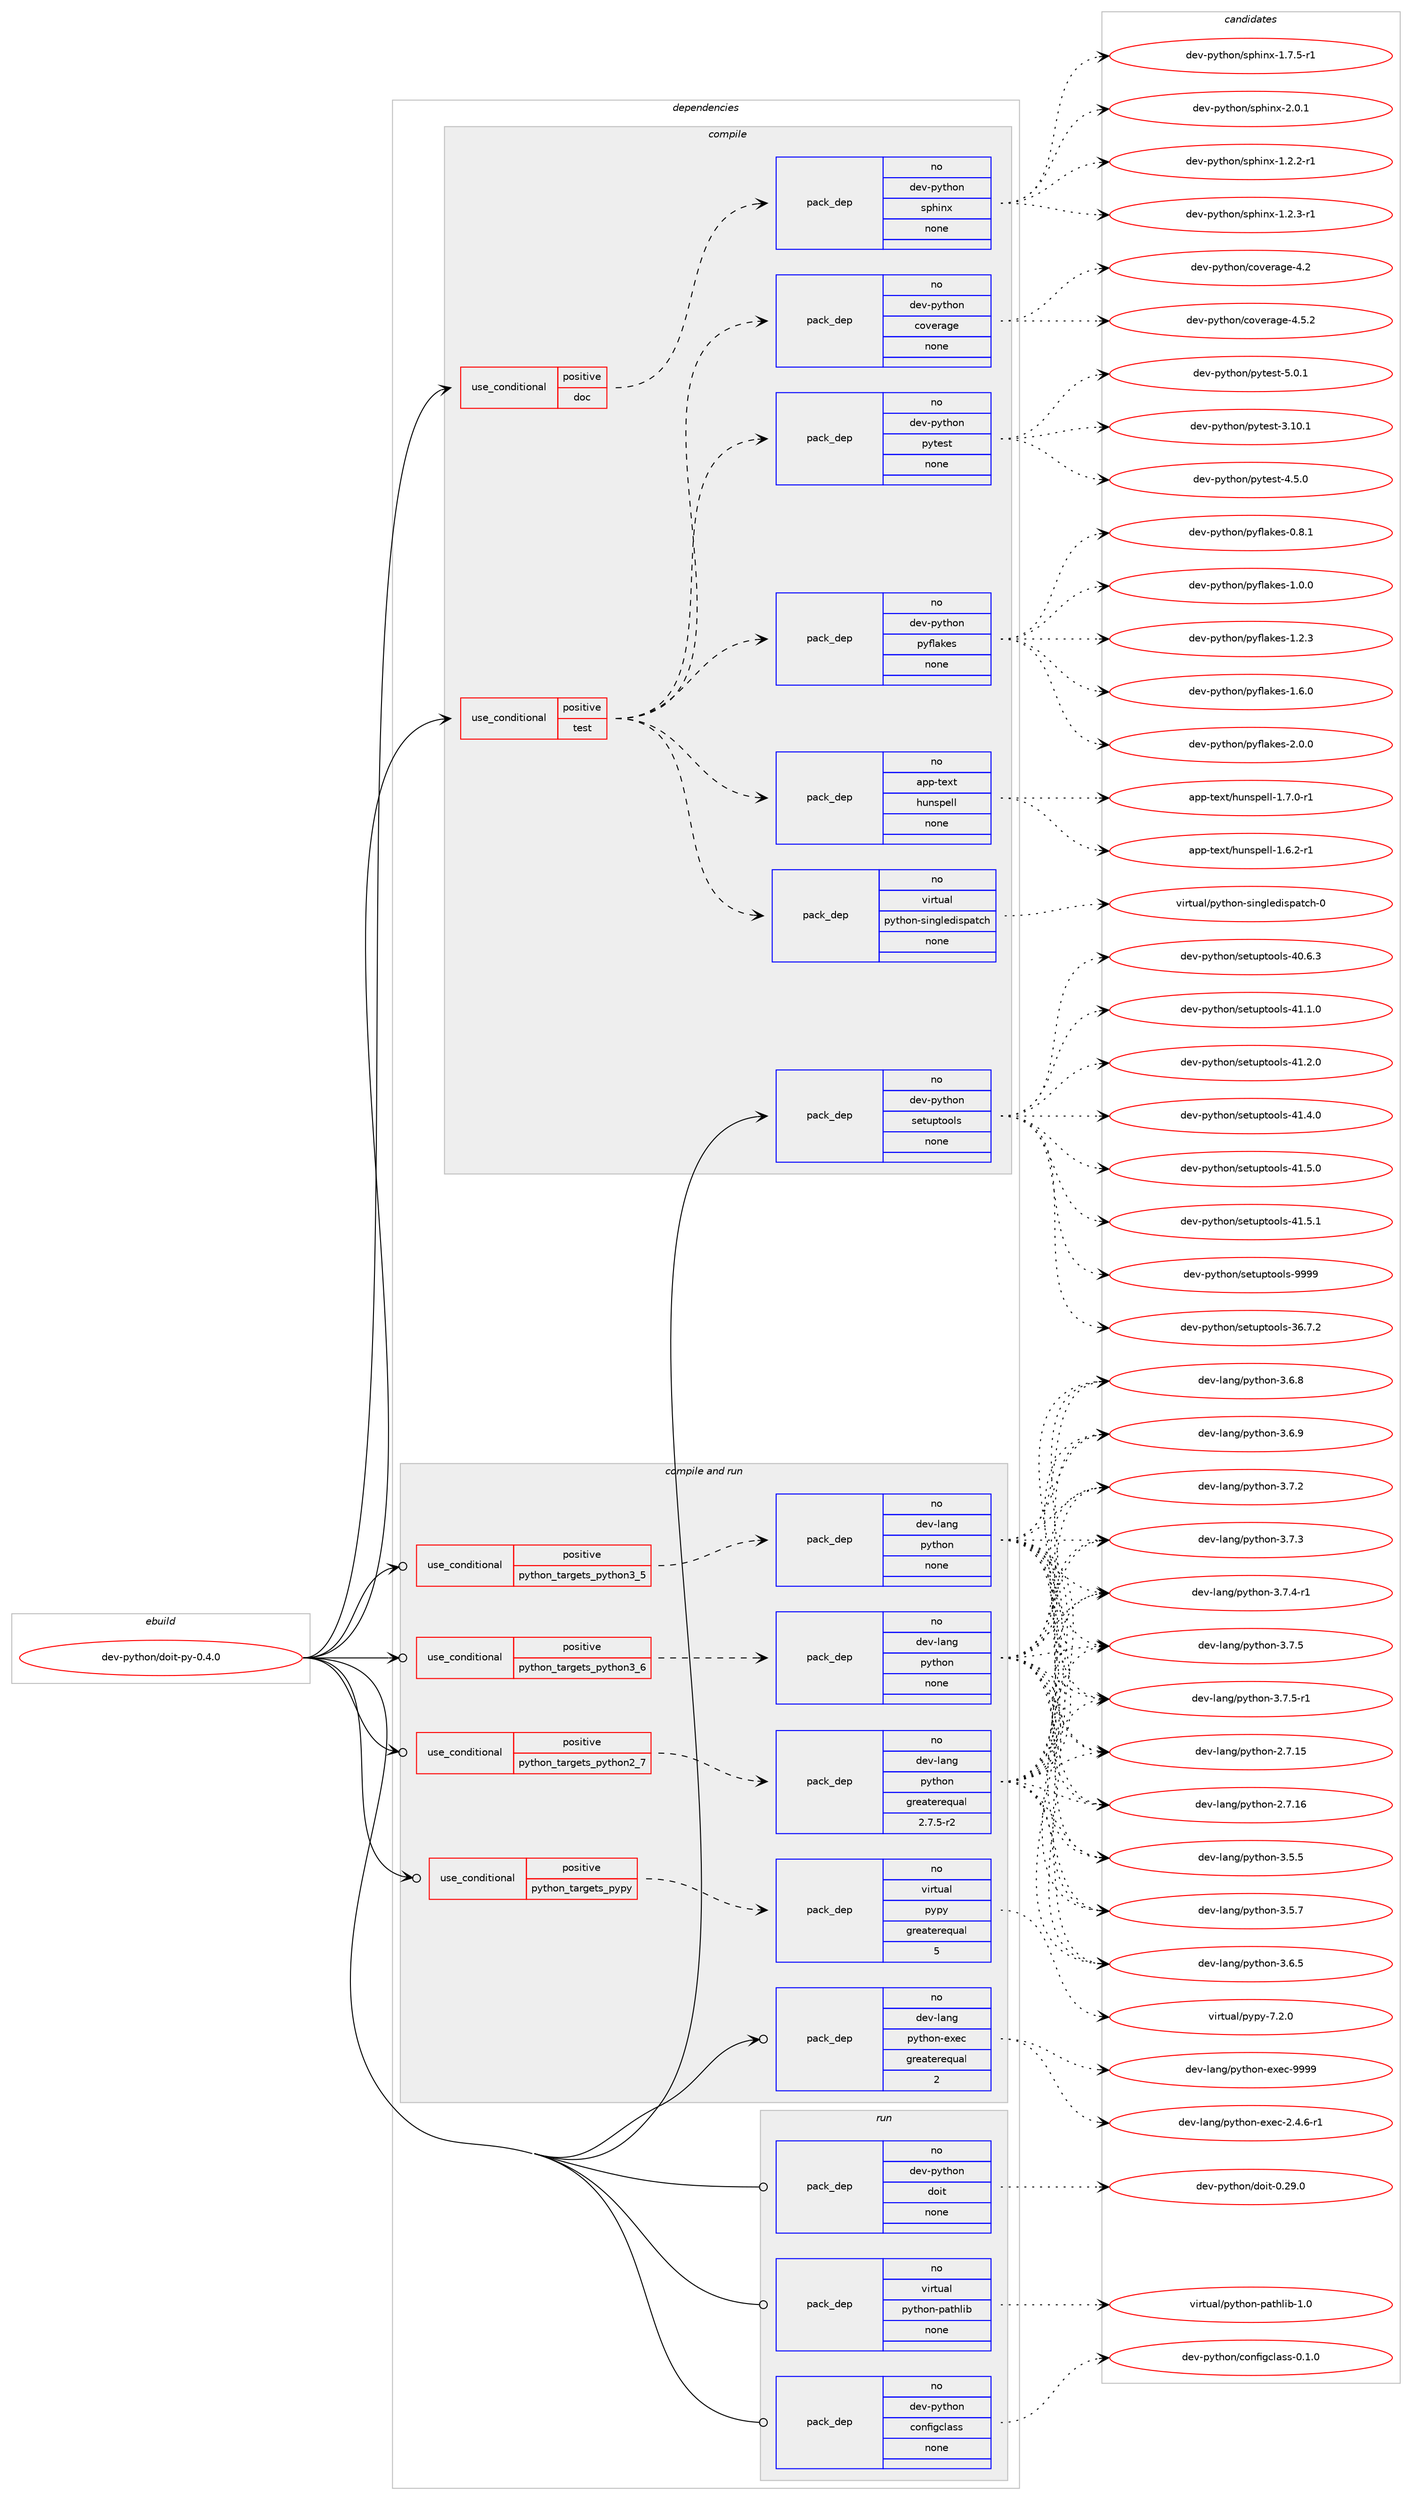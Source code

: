 digraph prolog {

# *************
# Graph options
# *************

newrank=true;
concentrate=true;
compound=true;
graph [rankdir=LR,fontname=Helvetica,fontsize=10,ranksep=1.5];#, ranksep=2.5, nodesep=0.2];
edge  [arrowhead=vee];
node  [fontname=Helvetica,fontsize=10];

# **********
# The ebuild
# **********

subgraph cluster_leftcol {
color=gray;
rank=same;
label=<<i>ebuild</i>>;
id [label="dev-python/doit-py-0.4.0", color=red, width=4, href="../dev-python/doit-py-0.4.0.svg"];
}

# ****************
# The dependencies
# ****************

subgraph cluster_midcol {
color=gray;
label=<<i>dependencies</i>>;
subgraph cluster_compile {
fillcolor="#eeeeee";
style=filled;
label=<<i>compile</i>>;
subgraph cond138814 {
dependency602779 [label=<<TABLE BORDER="0" CELLBORDER="1" CELLSPACING="0" CELLPADDING="4"><TR><TD ROWSPAN="3" CELLPADDING="10">use_conditional</TD></TR><TR><TD>positive</TD></TR><TR><TD>doc</TD></TR></TABLE>>, shape=none, color=red];
subgraph pack452171 {
dependency602780 [label=<<TABLE BORDER="0" CELLBORDER="1" CELLSPACING="0" CELLPADDING="4" WIDTH="220"><TR><TD ROWSPAN="6" CELLPADDING="30">pack_dep</TD></TR><TR><TD WIDTH="110">no</TD></TR><TR><TD>dev-python</TD></TR><TR><TD>sphinx</TD></TR><TR><TD>none</TD></TR><TR><TD></TD></TR></TABLE>>, shape=none, color=blue];
}
dependency602779:e -> dependency602780:w [weight=20,style="dashed",arrowhead="vee"];
}
id:e -> dependency602779:w [weight=20,style="solid",arrowhead="vee"];
subgraph cond138815 {
dependency602781 [label=<<TABLE BORDER="0" CELLBORDER="1" CELLSPACING="0" CELLPADDING="4"><TR><TD ROWSPAN="3" CELLPADDING="10">use_conditional</TD></TR><TR><TD>positive</TD></TR><TR><TD>test</TD></TR></TABLE>>, shape=none, color=red];
subgraph pack452172 {
dependency602782 [label=<<TABLE BORDER="0" CELLBORDER="1" CELLSPACING="0" CELLPADDING="4" WIDTH="220"><TR><TD ROWSPAN="6" CELLPADDING="30">pack_dep</TD></TR><TR><TD WIDTH="110">no</TD></TR><TR><TD>dev-python</TD></TR><TR><TD>pyflakes</TD></TR><TR><TD>none</TD></TR><TR><TD></TD></TR></TABLE>>, shape=none, color=blue];
}
dependency602781:e -> dependency602782:w [weight=20,style="dashed",arrowhead="vee"];
subgraph pack452173 {
dependency602783 [label=<<TABLE BORDER="0" CELLBORDER="1" CELLSPACING="0" CELLPADDING="4" WIDTH="220"><TR><TD ROWSPAN="6" CELLPADDING="30">pack_dep</TD></TR><TR><TD WIDTH="110">no</TD></TR><TR><TD>dev-python</TD></TR><TR><TD>pytest</TD></TR><TR><TD>none</TD></TR><TR><TD></TD></TR></TABLE>>, shape=none, color=blue];
}
dependency602781:e -> dependency602783:w [weight=20,style="dashed",arrowhead="vee"];
subgraph pack452174 {
dependency602784 [label=<<TABLE BORDER="0" CELLBORDER="1" CELLSPACING="0" CELLPADDING="4" WIDTH="220"><TR><TD ROWSPAN="6" CELLPADDING="30">pack_dep</TD></TR><TR><TD WIDTH="110">no</TD></TR><TR><TD>dev-python</TD></TR><TR><TD>coverage</TD></TR><TR><TD>none</TD></TR><TR><TD></TD></TR></TABLE>>, shape=none, color=blue];
}
dependency602781:e -> dependency602784:w [weight=20,style="dashed",arrowhead="vee"];
subgraph pack452175 {
dependency602785 [label=<<TABLE BORDER="0" CELLBORDER="1" CELLSPACING="0" CELLPADDING="4" WIDTH="220"><TR><TD ROWSPAN="6" CELLPADDING="30">pack_dep</TD></TR><TR><TD WIDTH="110">no</TD></TR><TR><TD>virtual</TD></TR><TR><TD>python-singledispatch</TD></TR><TR><TD>none</TD></TR><TR><TD></TD></TR></TABLE>>, shape=none, color=blue];
}
dependency602781:e -> dependency602785:w [weight=20,style="dashed",arrowhead="vee"];
subgraph pack452176 {
dependency602786 [label=<<TABLE BORDER="0" CELLBORDER="1" CELLSPACING="0" CELLPADDING="4" WIDTH="220"><TR><TD ROWSPAN="6" CELLPADDING="30">pack_dep</TD></TR><TR><TD WIDTH="110">no</TD></TR><TR><TD>app-text</TD></TR><TR><TD>hunspell</TD></TR><TR><TD>none</TD></TR><TR><TD></TD></TR></TABLE>>, shape=none, color=blue];
}
dependency602781:e -> dependency602786:w [weight=20,style="dashed",arrowhead="vee"];
}
id:e -> dependency602781:w [weight=20,style="solid",arrowhead="vee"];
subgraph pack452177 {
dependency602787 [label=<<TABLE BORDER="0" CELLBORDER="1" CELLSPACING="0" CELLPADDING="4" WIDTH="220"><TR><TD ROWSPAN="6" CELLPADDING="30">pack_dep</TD></TR><TR><TD WIDTH="110">no</TD></TR><TR><TD>dev-python</TD></TR><TR><TD>setuptools</TD></TR><TR><TD>none</TD></TR><TR><TD></TD></TR></TABLE>>, shape=none, color=blue];
}
id:e -> dependency602787:w [weight=20,style="solid",arrowhead="vee"];
}
subgraph cluster_compileandrun {
fillcolor="#eeeeee";
style=filled;
label=<<i>compile and run</i>>;
subgraph cond138816 {
dependency602788 [label=<<TABLE BORDER="0" CELLBORDER="1" CELLSPACING="0" CELLPADDING="4"><TR><TD ROWSPAN="3" CELLPADDING="10">use_conditional</TD></TR><TR><TD>positive</TD></TR><TR><TD>python_targets_pypy</TD></TR></TABLE>>, shape=none, color=red];
subgraph pack452178 {
dependency602789 [label=<<TABLE BORDER="0" CELLBORDER="1" CELLSPACING="0" CELLPADDING="4" WIDTH="220"><TR><TD ROWSPAN="6" CELLPADDING="30">pack_dep</TD></TR><TR><TD WIDTH="110">no</TD></TR><TR><TD>virtual</TD></TR><TR><TD>pypy</TD></TR><TR><TD>greaterequal</TD></TR><TR><TD>5</TD></TR></TABLE>>, shape=none, color=blue];
}
dependency602788:e -> dependency602789:w [weight=20,style="dashed",arrowhead="vee"];
}
id:e -> dependency602788:w [weight=20,style="solid",arrowhead="odotvee"];
subgraph cond138817 {
dependency602790 [label=<<TABLE BORDER="0" CELLBORDER="1" CELLSPACING="0" CELLPADDING="4"><TR><TD ROWSPAN="3" CELLPADDING="10">use_conditional</TD></TR><TR><TD>positive</TD></TR><TR><TD>python_targets_python2_7</TD></TR></TABLE>>, shape=none, color=red];
subgraph pack452179 {
dependency602791 [label=<<TABLE BORDER="0" CELLBORDER="1" CELLSPACING="0" CELLPADDING="4" WIDTH="220"><TR><TD ROWSPAN="6" CELLPADDING="30">pack_dep</TD></TR><TR><TD WIDTH="110">no</TD></TR><TR><TD>dev-lang</TD></TR><TR><TD>python</TD></TR><TR><TD>greaterequal</TD></TR><TR><TD>2.7.5-r2</TD></TR></TABLE>>, shape=none, color=blue];
}
dependency602790:e -> dependency602791:w [weight=20,style="dashed",arrowhead="vee"];
}
id:e -> dependency602790:w [weight=20,style="solid",arrowhead="odotvee"];
subgraph cond138818 {
dependency602792 [label=<<TABLE BORDER="0" CELLBORDER="1" CELLSPACING="0" CELLPADDING="4"><TR><TD ROWSPAN="3" CELLPADDING="10">use_conditional</TD></TR><TR><TD>positive</TD></TR><TR><TD>python_targets_python3_5</TD></TR></TABLE>>, shape=none, color=red];
subgraph pack452180 {
dependency602793 [label=<<TABLE BORDER="0" CELLBORDER="1" CELLSPACING="0" CELLPADDING="4" WIDTH="220"><TR><TD ROWSPAN="6" CELLPADDING="30">pack_dep</TD></TR><TR><TD WIDTH="110">no</TD></TR><TR><TD>dev-lang</TD></TR><TR><TD>python</TD></TR><TR><TD>none</TD></TR><TR><TD></TD></TR></TABLE>>, shape=none, color=blue];
}
dependency602792:e -> dependency602793:w [weight=20,style="dashed",arrowhead="vee"];
}
id:e -> dependency602792:w [weight=20,style="solid",arrowhead="odotvee"];
subgraph cond138819 {
dependency602794 [label=<<TABLE BORDER="0" CELLBORDER="1" CELLSPACING="0" CELLPADDING="4"><TR><TD ROWSPAN="3" CELLPADDING="10">use_conditional</TD></TR><TR><TD>positive</TD></TR><TR><TD>python_targets_python3_6</TD></TR></TABLE>>, shape=none, color=red];
subgraph pack452181 {
dependency602795 [label=<<TABLE BORDER="0" CELLBORDER="1" CELLSPACING="0" CELLPADDING="4" WIDTH="220"><TR><TD ROWSPAN="6" CELLPADDING="30">pack_dep</TD></TR><TR><TD WIDTH="110">no</TD></TR><TR><TD>dev-lang</TD></TR><TR><TD>python</TD></TR><TR><TD>none</TD></TR><TR><TD></TD></TR></TABLE>>, shape=none, color=blue];
}
dependency602794:e -> dependency602795:w [weight=20,style="dashed",arrowhead="vee"];
}
id:e -> dependency602794:w [weight=20,style="solid",arrowhead="odotvee"];
subgraph pack452182 {
dependency602796 [label=<<TABLE BORDER="0" CELLBORDER="1" CELLSPACING="0" CELLPADDING="4" WIDTH="220"><TR><TD ROWSPAN="6" CELLPADDING="30">pack_dep</TD></TR><TR><TD WIDTH="110">no</TD></TR><TR><TD>dev-lang</TD></TR><TR><TD>python-exec</TD></TR><TR><TD>greaterequal</TD></TR><TR><TD>2</TD></TR></TABLE>>, shape=none, color=blue];
}
id:e -> dependency602796:w [weight=20,style="solid",arrowhead="odotvee"];
}
subgraph cluster_run {
fillcolor="#eeeeee";
style=filled;
label=<<i>run</i>>;
subgraph pack452183 {
dependency602797 [label=<<TABLE BORDER="0" CELLBORDER="1" CELLSPACING="0" CELLPADDING="4" WIDTH="220"><TR><TD ROWSPAN="6" CELLPADDING="30">pack_dep</TD></TR><TR><TD WIDTH="110">no</TD></TR><TR><TD>dev-python</TD></TR><TR><TD>configclass</TD></TR><TR><TD>none</TD></TR><TR><TD></TD></TR></TABLE>>, shape=none, color=blue];
}
id:e -> dependency602797:w [weight=20,style="solid",arrowhead="odot"];
subgraph pack452184 {
dependency602798 [label=<<TABLE BORDER="0" CELLBORDER="1" CELLSPACING="0" CELLPADDING="4" WIDTH="220"><TR><TD ROWSPAN="6" CELLPADDING="30">pack_dep</TD></TR><TR><TD WIDTH="110">no</TD></TR><TR><TD>dev-python</TD></TR><TR><TD>doit</TD></TR><TR><TD>none</TD></TR><TR><TD></TD></TR></TABLE>>, shape=none, color=blue];
}
id:e -> dependency602798:w [weight=20,style="solid",arrowhead="odot"];
subgraph pack452185 {
dependency602799 [label=<<TABLE BORDER="0" CELLBORDER="1" CELLSPACING="0" CELLPADDING="4" WIDTH="220"><TR><TD ROWSPAN="6" CELLPADDING="30">pack_dep</TD></TR><TR><TD WIDTH="110">no</TD></TR><TR><TD>virtual</TD></TR><TR><TD>python-pathlib</TD></TR><TR><TD>none</TD></TR><TR><TD></TD></TR></TABLE>>, shape=none, color=blue];
}
id:e -> dependency602799:w [weight=20,style="solid",arrowhead="odot"];
}
}

# **************
# The candidates
# **************

subgraph cluster_choices {
rank=same;
color=gray;
label=<<i>candidates</i>>;

subgraph choice452171 {
color=black;
nodesep=1;
choice10010111845112121116104111110471151121041051101204549465046504511449 [label="dev-python/sphinx-1.2.2-r1", color=red, width=4,href="../dev-python/sphinx-1.2.2-r1.svg"];
choice10010111845112121116104111110471151121041051101204549465046514511449 [label="dev-python/sphinx-1.2.3-r1", color=red, width=4,href="../dev-python/sphinx-1.2.3-r1.svg"];
choice10010111845112121116104111110471151121041051101204549465546534511449 [label="dev-python/sphinx-1.7.5-r1", color=red, width=4,href="../dev-python/sphinx-1.7.5-r1.svg"];
choice1001011184511212111610411111047115112104105110120455046484649 [label="dev-python/sphinx-2.0.1", color=red, width=4,href="../dev-python/sphinx-2.0.1.svg"];
dependency602780:e -> choice10010111845112121116104111110471151121041051101204549465046504511449:w [style=dotted,weight="100"];
dependency602780:e -> choice10010111845112121116104111110471151121041051101204549465046514511449:w [style=dotted,weight="100"];
dependency602780:e -> choice10010111845112121116104111110471151121041051101204549465546534511449:w [style=dotted,weight="100"];
dependency602780:e -> choice1001011184511212111610411111047115112104105110120455046484649:w [style=dotted,weight="100"];
}
subgraph choice452172 {
color=black;
nodesep=1;
choice100101118451121211161041111104711212110210897107101115454846564649 [label="dev-python/pyflakes-0.8.1", color=red, width=4,href="../dev-python/pyflakes-0.8.1.svg"];
choice100101118451121211161041111104711212110210897107101115454946484648 [label="dev-python/pyflakes-1.0.0", color=red, width=4,href="../dev-python/pyflakes-1.0.0.svg"];
choice100101118451121211161041111104711212110210897107101115454946504651 [label="dev-python/pyflakes-1.2.3", color=red, width=4,href="../dev-python/pyflakes-1.2.3.svg"];
choice100101118451121211161041111104711212110210897107101115454946544648 [label="dev-python/pyflakes-1.6.0", color=red, width=4,href="../dev-python/pyflakes-1.6.0.svg"];
choice100101118451121211161041111104711212110210897107101115455046484648 [label="dev-python/pyflakes-2.0.0", color=red, width=4,href="../dev-python/pyflakes-2.0.0.svg"];
dependency602782:e -> choice100101118451121211161041111104711212110210897107101115454846564649:w [style=dotted,weight="100"];
dependency602782:e -> choice100101118451121211161041111104711212110210897107101115454946484648:w [style=dotted,weight="100"];
dependency602782:e -> choice100101118451121211161041111104711212110210897107101115454946504651:w [style=dotted,weight="100"];
dependency602782:e -> choice100101118451121211161041111104711212110210897107101115454946544648:w [style=dotted,weight="100"];
dependency602782:e -> choice100101118451121211161041111104711212110210897107101115455046484648:w [style=dotted,weight="100"];
}
subgraph choice452173 {
color=black;
nodesep=1;
choice100101118451121211161041111104711212111610111511645514649484649 [label="dev-python/pytest-3.10.1", color=red, width=4,href="../dev-python/pytest-3.10.1.svg"];
choice1001011184511212111610411111047112121116101115116455246534648 [label="dev-python/pytest-4.5.0", color=red, width=4,href="../dev-python/pytest-4.5.0.svg"];
choice1001011184511212111610411111047112121116101115116455346484649 [label="dev-python/pytest-5.0.1", color=red, width=4,href="../dev-python/pytest-5.0.1.svg"];
dependency602783:e -> choice100101118451121211161041111104711212111610111511645514649484649:w [style=dotted,weight="100"];
dependency602783:e -> choice1001011184511212111610411111047112121116101115116455246534648:w [style=dotted,weight="100"];
dependency602783:e -> choice1001011184511212111610411111047112121116101115116455346484649:w [style=dotted,weight="100"];
}
subgraph choice452174 {
color=black;
nodesep=1;
choice1001011184511212111610411111047991111181011149710310145524650 [label="dev-python/coverage-4.2", color=red, width=4,href="../dev-python/coverage-4.2.svg"];
choice10010111845112121116104111110479911111810111497103101455246534650 [label="dev-python/coverage-4.5.2", color=red, width=4,href="../dev-python/coverage-4.5.2.svg"];
dependency602784:e -> choice1001011184511212111610411111047991111181011149710310145524650:w [style=dotted,weight="100"];
dependency602784:e -> choice10010111845112121116104111110479911111810111497103101455246534650:w [style=dotted,weight="100"];
}
subgraph choice452175 {
color=black;
nodesep=1;
choice11810511411611797108471121211161041111104511510511010310810110010511511297116991044548 [label="virtual/python-singledispatch-0", color=red, width=4,href="../virtual/python-singledispatch-0.svg"];
dependency602785:e -> choice11810511411611797108471121211161041111104511510511010310810110010511511297116991044548:w [style=dotted,weight="100"];
}
subgraph choice452176 {
color=black;
nodesep=1;
choice9711211245116101120116471041171101151121011081084549465446504511449 [label="app-text/hunspell-1.6.2-r1", color=red, width=4,href="../app-text/hunspell-1.6.2-r1.svg"];
choice9711211245116101120116471041171101151121011081084549465546484511449 [label="app-text/hunspell-1.7.0-r1", color=red, width=4,href="../app-text/hunspell-1.7.0-r1.svg"];
dependency602786:e -> choice9711211245116101120116471041171101151121011081084549465446504511449:w [style=dotted,weight="100"];
dependency602786:e -> choice9711211245116101120116471041171101151121011081084549465546484511449:w [style=dotted,weight="100"];
}
subgraph choice452177 {
color=black;
nodesep=1;
choice100101118451121211161041111104711510111611711211611111110811545515446554650 [label="dev-python/setuptools-36.7.2", color=red, width=4,href="../dev-python/setuptools-36.7.2.svg"];
choice100101118451121211161041111104711510111611711211611111110811545524846544651 [label="dev-python/setuptools-40.6.3", color=red, width=4,href="../dev-python/setuptools-40.6.3.svg"];
choice100101118451121211161041111104711510111611711211611111110811545524946494648 [label="dev-python/setuptools-41.1.0", color=red, width=4,href="../dev-python/setuptools-41.1.0.svg"];
choice100101118451121211161041111104711510111611711211611111110811545524946504648 [label="dev-python/setuptools-41.2.0", color=red, width=4,href="../dev-python/setuptools-41.2.0.svg"];
choice100101118451121211161041111104711510111611711211611111110811545524946524648 [label="dev-python/setuptools-41.4.0", color=red, width=4,href="../dev-python/setuptools-41.4.0.svg"];
choice100101118451121211161041111104711510111611711211611111110811545524946534648 [label="dev-python/setuptools-41.5.0", color=red, width=4,href="../dev-python/setuptools-41.5.0.svg"];
choice100101118451121211161041111104711510111611711211611111110811545524946534649 [label="dev-python/setuptools-41.5.1", color=red, width=4,href="../dev-python/setuptools-41.5.1.svg"];
choice10010111845112121116104111110471151011161171121161111111081154557575757 [label="dev-python/setuptools-9999", color=red, width=4,href="../dev-python/setuptools-9999.svg"];
dependency602787:e -> choice100101118451121211161041111104711510111611711211611111110811545515446554650:w [style=dotted,weight="100"];
dependency602787:e -> choice100101118451121211161041111104711510111611711211611111110811545524846544651:w [style=dotted,weight="100"];
dependency602787:e -> choice100101118451121211161041111104711510111611711211611111110811545524946494648:w [style=dotted,weight="100"];
dependency602787:e -> choice100101118451121211161041111104711510111611711211611111110811545524946504648:w [style=dotted,weight="100"];
dependency602787:e -> choice100101118451121211161041111104711510111611711211611111110811545524946524648:w [style=dotted,weight="100"];
dependency602787:e -> choice100101118451121211161041111104711510111611711211611111110811545524946534648:w [style=dotted,weight="100"];
dependency602787:e -> choice100101118451121211161041111104711510111611711211611111110811545524946534649:w [style=dotted,weight="100"];
dependency602787:e -> choice10010111845112121116104111110471151011161171121161111111081154557575757:w [style=dotted,weight="100"];
}
subgraph choice452178 {
color=black;
nodesep=1;
choice1181051141161179710847112121112121455546504648 [label="virtual/pypy-7.2.0", color=red, width=4,href="../virtual/pypy-7.2.0.svg"];
dependency602789:e -> choice1181051141161179710847112121112121455546504648:w [style=dotted,weight="100"];
}
subgraph choice452179 {
color=black;
nodesep=1;
choice10010111845108971101034711212111610411111045504655464953 [label="dev-lang/python-2.7.15", color=red, width=4,href="../dev-lang/python-2.7.15.svg"];
choice10010111845108971101034711212111610411111045504655464954 [label="dev-lang/python-2.7.16", color=red, width=4,href="../dev-lang/python-2.7.16.svg"];
choice100101118451089711010347112121116104111110455146534653 [label="dev-lang/python-3.5.5", color=red, width=4,href="../dev-lang/python-3.5.5.svg"];
choice100101118451089711010347112121116104111110455146534655 [label="dev-lang/python-3.5.7", color=red, width=4,href="../dev-lang/python-3.5.7.svg"];
choice100101118451089711010347112121116104111110455146544653 [label="dev-lang/python-3.6.5", color=red, width=4,href="../dev-lang/python-3.6.5.svg"];
choice100101118451089711010347112121116104111110455146544656 [label="dev-lang/python-3.6.8", color=red, width=4,href="../dev-lang/python-3.6.8.svg"];
choice100101118451089711010347112121116104111110455146544657 [label="dev-lang/python-3.6.9", color=red, width=4,href="../dev-lang/python-3.6.9.svg"];
choice100101118451089711010347112121116104111110455146554650 [label="dev-lang/python-3.7.2", color=red, width=4,href="../dev-lang/python-3.7.2.svg"];
choice100101118451089711010347112121116104111110455146554651 [label="dev-lang/python-3.7.3", color=red, width=4,href="../dev-lang/python-3.7.3.svg"];
choice1001011184510897110103471121211161041111104551465546524511449 [label="dev-lang/python-3.7.4-r1", color=red, width=4,href="../dev-lang/python-3.7.4-r1.svg"];
choice100101118451089711010347112121116104111110455146554653 [label="dev-lang/python-3.7.5", color=red, width=4,href="../dev-lang/python-3.7.5.svg"];
choice1001011184510897110103471121211161041111104551465546534511449 [label="dev-lang/python-3.7.5-r1", color=red, width=4,href="../dev-lang/python-3.7.5-r1.svg"];
dependency602791:e -> choice10010111845108971101034711212111610411111045504655464953:w [style=dotted,weight="100"];
dependency602791:e -> choice10010111845108971101034711212111610411111045504655464954:w [style=dotted,weight="100"];
dependency602791:e -> choice100101118451089711010347112121116104111110455146534653:w [style=dotted,weight="100"];
dependency602791:e -> choice100101118451089711010347112121116104111110455146534655:w [style=dotted,weight="100"];
dependency602791:e -> choice100101118451089711010347112121116104111110455146544653:w [style=dotted,weight="100"];
dependency602791:e -> choice100101118451089711010347112121116104111110455146544656:w [style=dotted,weight="100"];
dependency602791:e -> choice100101118451089711010347112121116104111110455146544657:w [style=dotted,weight="100"];
dependency602791:e -> choice100101118451089711010347112121116104111110455146554650:w [style=dotted,weight="100"];
dependency602791:e -> choice100101118451089711010347112121116104111110455146554651:w [style=dotted,weight="100"];
dependency602791:e -> choice1001011184510897110103471121211161041111104551465546524511449:w [style=dotted,weight="100"];
dependency602791:e -> choice100101118451089711010347112121116104111110455146554653:w [style=dotted,weight="100"];
dependency602791:e -> choice1001011184510897110103471121211161041111104551465546534511449:w [style=dotted,weight="100"];
}
subgraph choice452180 {
color=black;
nodesep=1;
choice10010111845108971101034711212111610411111045504655464953 [label="dev-lang/python-2.7.15", color=red, width=4,href="../dev-lang/python-2.7.15.svg"];
choice10010111845108971101034711212111610411111045504655464954 [label="dev-lang/python-2.7.16", color=red, width=4,href="../dev-lang/python-2.7.16.svg"];
choice100101118451089711010347112121116104111110455146534653 [label="dev-lang/python-3.5.5", color=red, width=4,href="../dev-lang/python-3.5.5.svg"];
choice100101118451089711010347112121116104111110455146534655 [label="dev-lang/python-3.5.7", color=red, width=4,href="../dev-lang/python-3.5.7.svg"];
choice100101118451089711010347112121116104111110455146544653 [label="dev-lang/python-3.6.5", color=red, width=4,href="../dev-lang/python-3.6.5.svg"];
choice100101118451089711010347112121116104111110455146544656 [label="dev-lang/python-3.6.8", color=red, width=4,href="../dev-lang/python-3.6.8.svg"];
choice100101118451089711010347112121116104111110455146544657 [label="dev-lang/python-3.6.9", color=red, width=4,href="../dev-lang/python-3.6.9.svg"];
choice100101118451089711010347112121116104111110455146554650 [label="dev-lang/python-3.7.2", color=red, width=4,href="../dev-lang/python-3.7.2.svg"];
choice100101118451089711010347112121116104111110455146554651 [label="dev-lang/python-3.7.3", color=red, width=4,href="../dev-lang/python-3.7.3.svg"];
choice1001011184510897110103471121211161041111104551465546524511449 [label="dev-lang/python-3.7.4-r1", color=red, width=4,href="../dev-lang/python-3.7.4-r1.svg"];
choice100101118451089711010347112121116104111110455146554653 [label="dev-lang/python-3.7.5", color=red, width=4,href="../dev-lang/python-3.7.5.svg"];
choice1001011184510897110103471121211161041111104551465546534511449 [label="dev-lang/python-3.7.5-r1", color=red, width=4,href="../dev-lang/python-3.7.5-r1.svg"];
dependency602793:e -> choice10010111845108971101034711212111610411111045504655464953:w [style=dotted,weight="100"];
dependency602793:e -> choice10010111845108971101034711212111610411111045504655464954:w [style=dotted,weight="100"];
dependency602793:e -> choice100101118451089711010347112121116104111110455146534653:w [style=dotted,weight="100"];
dependency602793:e -> choice100101118451089711010347112121116104111110455146534655:w [style=dotted,weight="100"];
dependency602793:e -> choice100101118451089711010347112121116104111110455146544653:w [style=dotted,weight="100"];
dependency602793:e -> choice100101118451089711010347112121116104111110455146544656:w [style=dotted,weight="100"];
dependency602793:e -> choice100101118451089711010347112121116104111110455146544657:w [style=dotted,weight="100"];
dependency602793:e -> choice100101118451089711010347112121116104111110455146554650:w [style=dotted,weight="100"];
dependency602793:e -> choice100101118451089711010347112121116104111110455146554651:w [style=dotted,weight="100"];
dependency602793:e -> choice1001011184510897110103471121211161041111104551465546524511449:w [style=dotted,weight="100"];
dependency602793:e -> choice100101118451089711010347112121116104111110455146554653:w [style=dotted,weight="100"];
dependency602793:e -> choice1001011184510897110103471121211161041111104551465546534511449:w [style=dotted,weight="100"];
}
subgraph choice452181 {
color=black;
nodesep=1;
choice10010111845108971101034711212111610411111045504655464953 [label="dev-lang/python-2.7.15", color=red, width=4,href="../dev-lang/python-2.7.15.svg"];
choice10010111845108971101034711212111610411111045504655464954 [label="dev-lang/python-2.7.16", color=red, width=4,href="../dev-lang/python-2.7.16.svg"];
choice100101118451089711010347112121116104111110455146534653 [label="dev-lang/python-3.5.5", color=red, width=4,href="../dev-lang/python-3.5.5.svg"];
choice100101118451089711010347112121116104111110455146534655 [label="dev-lang/python-3.5.7", color=red, width=4,href="../dev-lang/python-3.5.7.svg"];
choice100101118451089711010347112121116104111110455146544653 [label="dev-lang/python-3.6.5", color=red, width=4,href="../dev-lang/python-3.6.5.svg"];
choice100101118451089711010347112121116104111110455146544656 [label="dev-lang/python-3.6.8", color=red, width=4,href="../dev-lang/python-3.6.8.svg"];
choice100101118451089711010347112121116104111110455146544657 [label="dev-lang/python-3.6.9", color=red, width=4,href="../dev-lang/python-3.6.9.svg"];
choice100101118451089711010347112121116104111110455146554650 [label="dev-lang/python-3.7.2", color=red, width=4,href="../dev-lang/python-3.7.2.svg"];
choice100101118451089711010347112121116104111110455146554651 [label="dev-lang/python-3.7.3", color=red, width=4,href="../dev-lang/python-3.7.3.svg"];
choice1001011184510897110103471121211161041111104551465546524511449 [label="dev-lang/python-3.7.4-r1", color=red, width=4,href="../dev-lang/python-3.7.4-r1.svg"];
choice100101118451089711010347112121116104111110455146554653 [label="dev-lang/python-3.7.5", color=red, width=4,href="../dev-lang/python-3.7.5.svg"];
choice1001011184510897110103471121211161041111104551465546534511449 [label="dev-lang/python-3.7.5-r1", color=red, width=4,href="../dev-lang/python-3.7.5-r1.svg"];
dependency602795:e -> choice10010111845108971101034711212111610411111045504655464953:w [style=dotted,weight="100"];
dependency602795:e -> choice10010111845108971101034711212111610411111045504655464954:w [style=dotted,weight="100"];
dependency602795:e -> choice100101118451089711010347112121116104111110455146534653:w [style=dotted,weight="100"];
dependency602795:e -> choice100101118451089711010347112121116104111110455146534655:w [style=dotted,weight="100"];
dependency602795:e -> choice100101118451089711010347112121116104111110455146544653:w [style=dotted,weight="100"];
dependency602795:e -> choice100101118451089711010347112121116104111110455146544656:w [style=dotted,weight="100"];
dependency602795:e -> choice100101118451089711010347112121116104111110455146544657:w [style=dotted,weight="100"];
dependency602795:e -> choice100101118451089711010347112121116104111110455146554650:w [style=dotted,weight="100"];
dependency602795:e -> choice100101118451089711010347112121116104111110455146554651:w [style=dotted,weight="100"];
dependency602795:e -> choice1001011184510897110103471121211161041111104551465546524511449:w [style=dotted,weight="100"];
dependency602795:e -> choice100101118451089711010347112121116104111110455146554653:w [style=dotted,weight="100"];
dependency602795:e -> choice1001011184510897110103471121211161041111104551465546534511449:w [style=dotted,weight="100"];
}
subgraph choice452182 {
color=black;
nodesep=1;
choice10010111845108971101034711212111610411111045101120101994550465246544511449 [label="dev-lang/python-exec-2.4.6-r1", color=red, width=4,href="../dev-lang/python-exec-2.4.6-r1.svg"];
choice10010111845108971101034711212111610411111045101120101994557575757 [label="dev-lang/python-exec-9999", color=red, width=4,href="../dev-lang/python-exec-9999.svg"];
dependency602796:e -> choice10010111845108971101034711212111610411111045101120101994550465246544511449:w [style=dotted,weight="100"];
dependency602796:e -> choice10010111845108971101034711212111610411111045101120101994557575757:w [style=dotted,weight="100"];
}
subgraph choice452183 {
color=black;
nodesep=1;
choice1001011184511212111610411111047991111101021051039910897115115454846494648 [label="dev-python/configclass-0.1.0", color=red, width=4,href="../dev-python/configclass-0.1.0.svg"];
dependency602797:e -> choice1001011184511212111610411111047991111101021051039910897115115454846494648:w [style=dotted,weight="100"];
}
subgraph choice452184 {
color=black;
nodesep=1;
choice100101118451121211161041111104710011110511645484650574648 [label="dev-python/doit-0.29.0", color=red, width=4,href="../dev-python/doit-0.29.0.svg"];
dependency602798:e -> choice100101118451121211161041111104710011110511645484650574648:w [style=dotted,weight="100"];
}
subgraph choice452185 {
color=black;
nodesep=1;
choice118105114116117971084711212111610411111045112971161041081059845494648 [label="virtual/python-pathlib-1.0", color=red, width=4,href="../virtual/python-pathlib-1.0.svg"];
dependency602799:e -> choice118105114116117971084711212111610411111045112971161041081059845494648:w [style=dotted,weight="100"];
}
}

}
